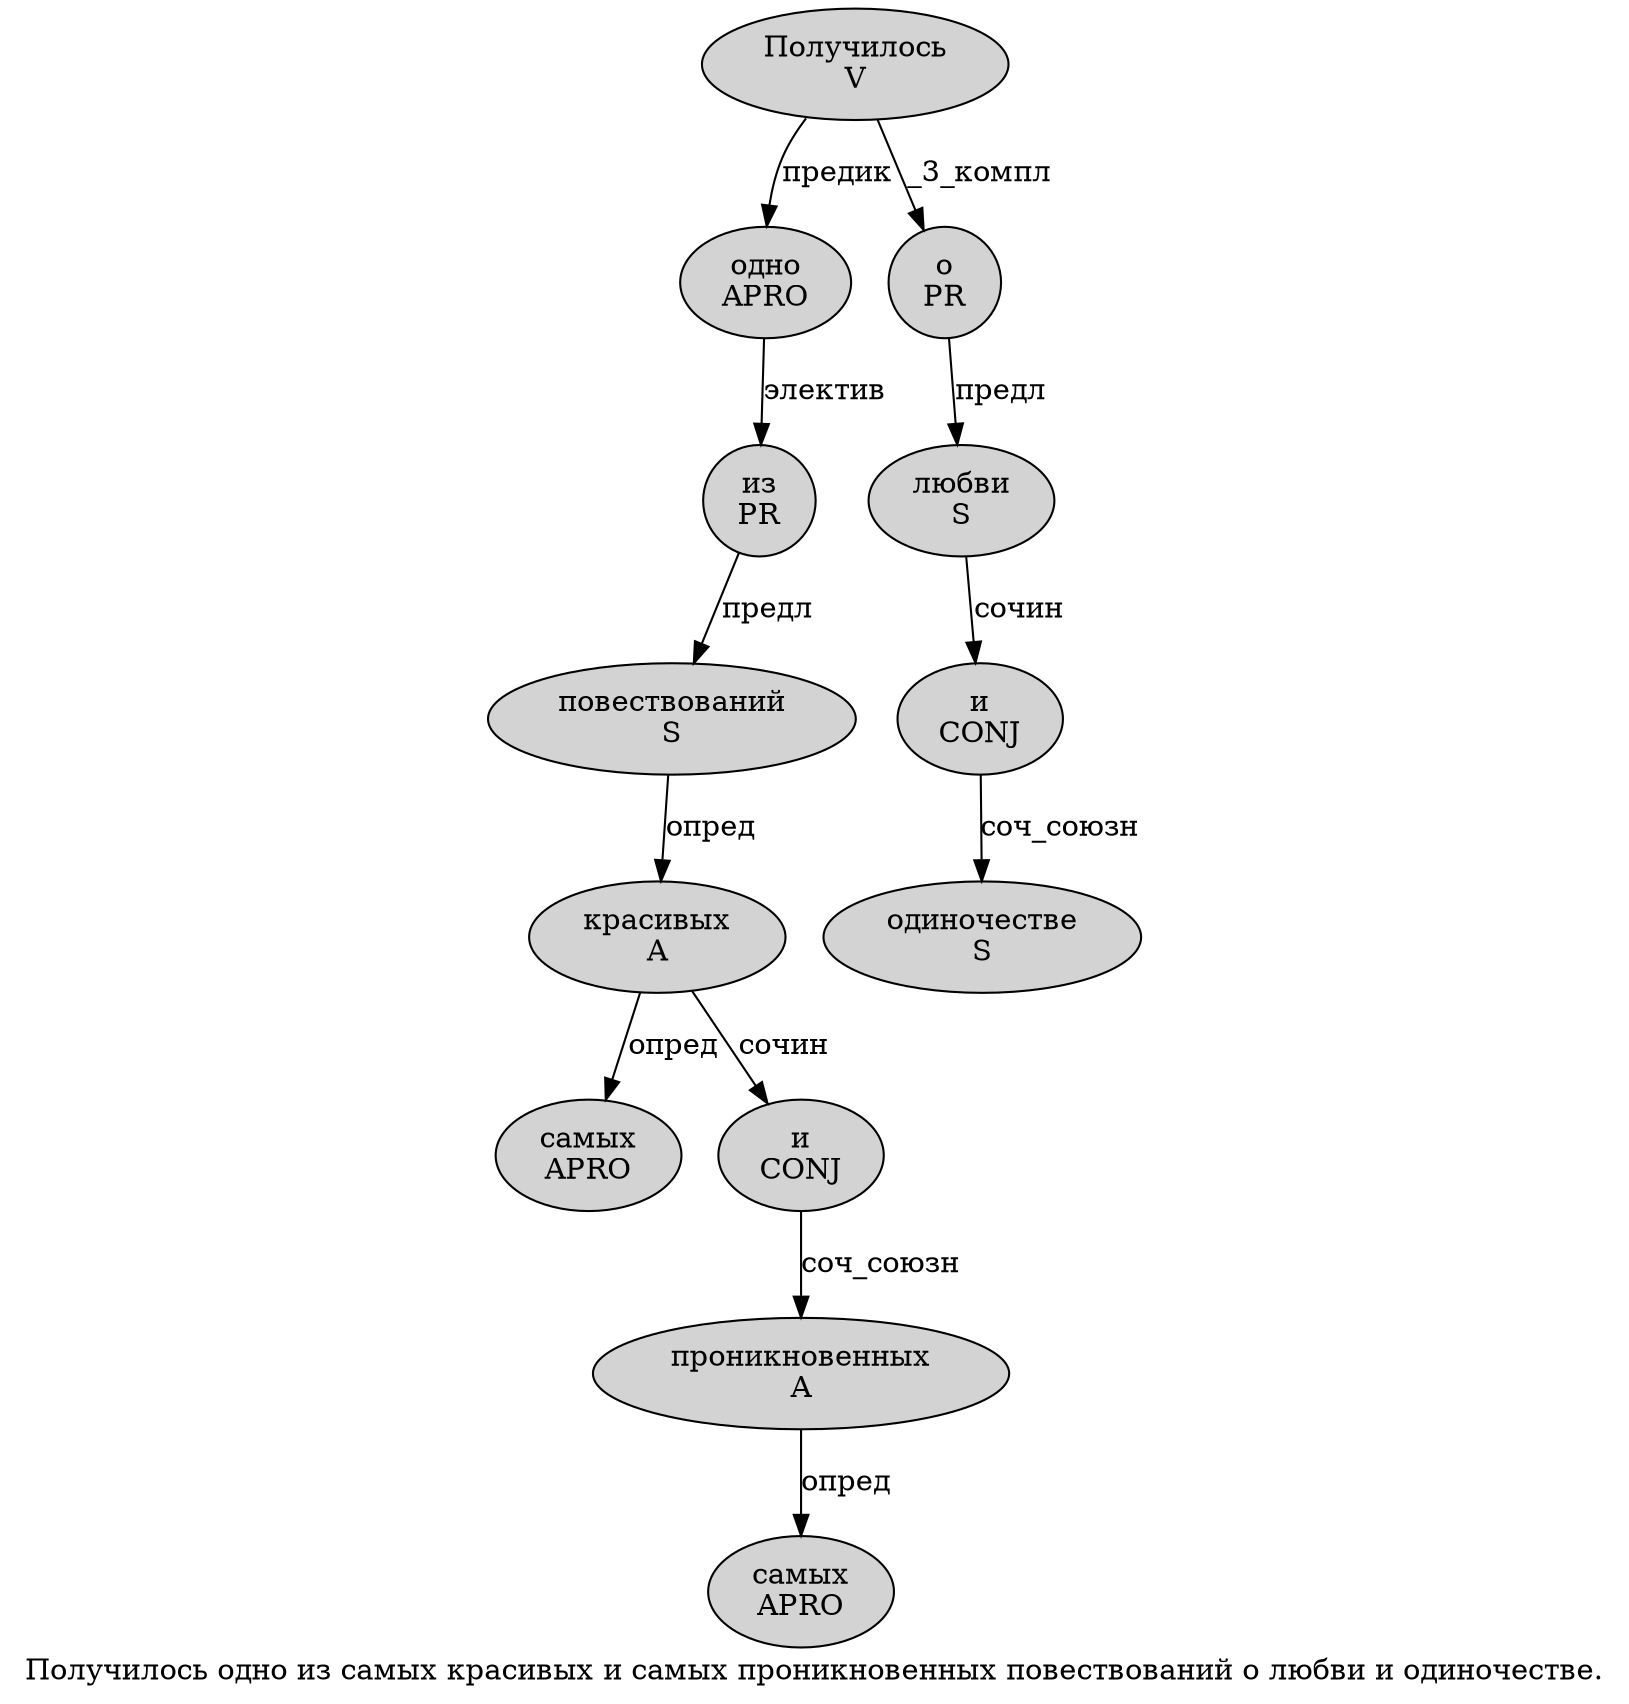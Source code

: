 digraph SENTENCE_140 {
	graph [label="Получилось одно из самых красивых и самых проникновенных повествований о любви и одиночестве."]
	node [style=filled]
		0 [label="Получилось
V" color="" fillcolor=lightgray penwidth=1 shape=ellipse]
		1 [label="одно
APRO" color="" fillcolor=lightgray penwidth=1 shape=ellipse]
		2 [label="из
PR" color="" fillcolor=lightgray penwidth=1 shape=ellipse]
		3 [label="самых
APRO" color="" fillcolor=lightgray penwidth=1 shape=ellipse]
		4 [label="красивых
A" color="" fillcolor=lightgray penwidth=1 shape=ellipse]
		5 [label="и
CONJ" color="" fillcolor=lightgray penwidth=1 shape=ellipse]
		6 [label="самых
APRO" color="" fillcolor=lightgray penwidth=1 shape=ellipse]
		7 [label="проникновенных
A" color="" fillcolor=lightgray penwidth=1 shape=ellipse]
		8 [label="повествований
S" color="" fillcolor=lightgray penwidth=1 shape=ellipse]
		9 [label="о
PR" color="" fillcolor=lightgray penwidth=1 shape=ellipse]
		10 [label="любви
S" color="" fillcolor=lightgray penwidth=1 shape=ellipse]
		11 [label="и
CONJ" color="" fillcolor=lightgray penwidth=1 shape=ellipse]
		12 [label="одиночестве
S" color="" fillcolor=lightgray penwidth=1 shape=ellipse]
			10 -> 11 [label="сочин"]
			8 -> 4 [label="опред"]
			0 -> 1 [label="предик"]
			0 -> 9 [label="_3_компл"]
			1 -> 2 [label="электив"]
			4 -> 3 [label="опред"]
			4 -> 5 [label="сочин"]
			7 -> 6 [label="опред"]
			5 -> 7 [label="соч_союзн"]
			9 -> 10 [label="предл"]
			2 -> 8 [label="предл"]
			11 -> 12 [label="соч_союзн"]
}